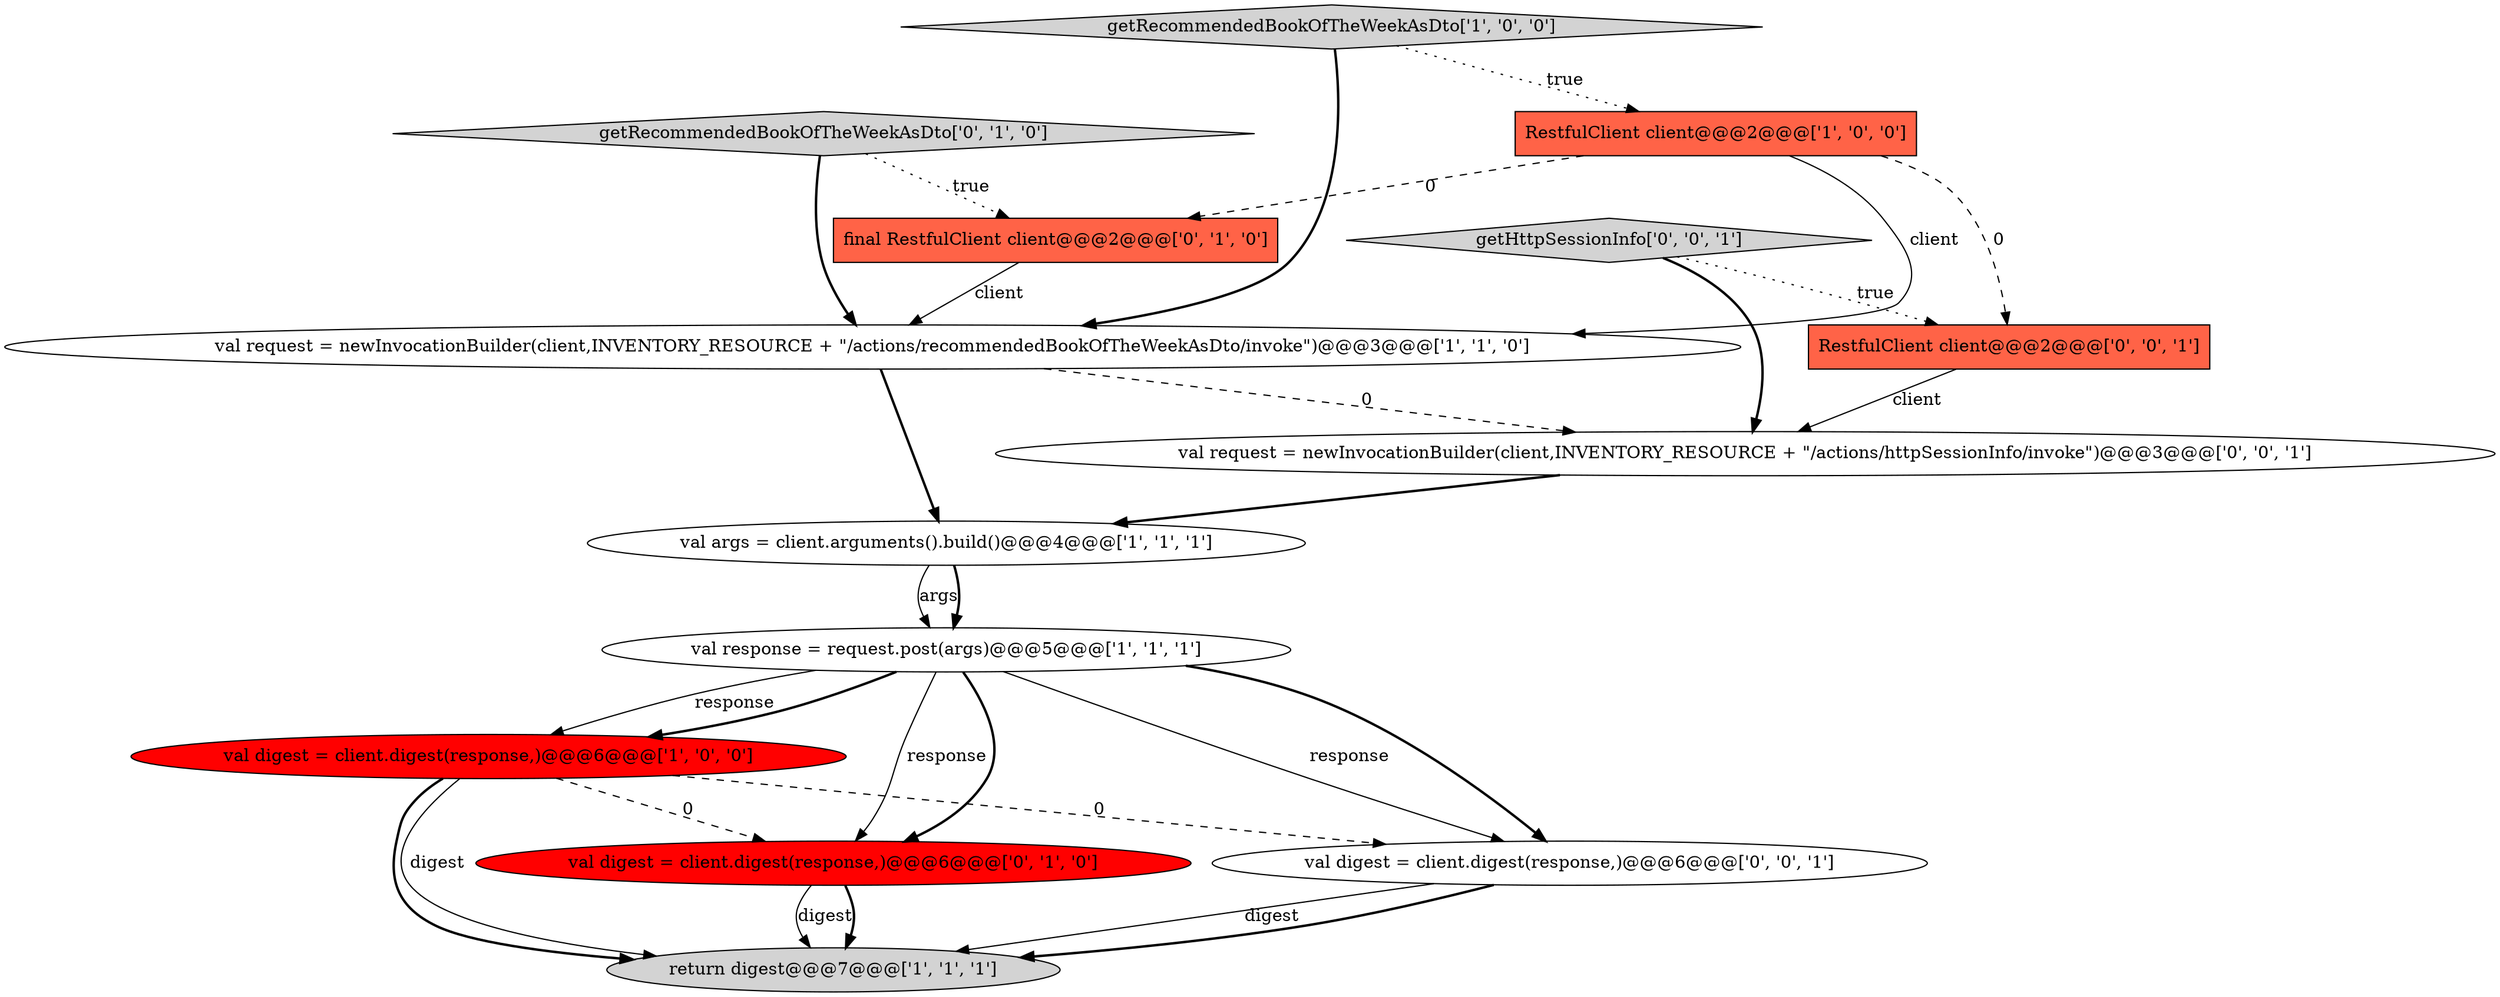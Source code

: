 digraph {
9 [style = filled, label = "final RestfulClient client@@@2@@@['0', '1', '0']", fillcolor = tomato, shape = box image = "AAA1AAABBB2BBB"];
3 [style = filled, label = "val args = client.arguments().build()@@@4@@@['1', '1', '1']", fillcolor = white, shape = ellipse image = "AAA0AAABBB1BBB"];
1 [style = filled, label = "getRecommendedBookOfTheWeekAsDto['1', '0', '0']", fillcolor = lightgray, shape = diamond image = "AAA0AAABBB1BBB"];
12 [style = filled, label = "RestfulClient client@@@2@@@['0', '0', '1']", fillcolor = tomato, shape = box image = "AAA0AAABBB3BBB"];
5 [style = filled, label = "RestfulClient client@@@2@@@['1', '0', '0']", fillcolor = tomato, shape = box image = "AAA1AAABBB1BBB"];
0 [style = filled, label = "val digest = client.digest(response,)@@@6@@@['1', '0', '0']", fillcolor = red, shape = ellipse image = "AAA1AAABBB1BBB"];
10 [style = filled, label = "val request = newInvocationBuilder(client,INVENTORY_RESOURCE + \"/actions/httpSessionInfo/invoke\")@@@3@@@['0', '0', '1']", fillcolor = white, shape = ellipse image = "AAA0AAABBB3BBB"];
11 [style = filled, label = "getHttpSessionInfo['0', '0', '1']", fillcolor = lightgray, shape = diamond image = "AAA0AAABBB3BBB"];
2 [style = filled, label = "val request = newInvocationBuilder(client,INVENTORY_RESOURCE + \"/actions/recommendedBookOfTheWeekAsDto/invoke\")@@@3@@@['1', '1', '0']", fillcolor = white, shape = ellipse image = "AAA0AAABBB1BBB"];
7 [style = filled, label = "getRecommendedBookOfTheWeekAsDto['0', '1', '0']", fillcolor = lightgray, shape = diamond image = "AAA0AAABBB2BBB"];
6 [style = filled, label = "val response = request.post(args)@@@5@@@['1', '1', '1']", fillcolor = white, shape = ellipse image = "AAA0AAABBB1BBB"];
8 [style = filled, label = "val digest = client.digest(response,)@@@6@@@['0', '1', '0']", fillcolor = red, shape = ellipse image = "AAA1AAABBB2BBB"];
4 [style = filled, label = "return digest@@@7@@@['1', '1', '1']", fillcolor = lightgray, shape = ellipse image = "AAA0AAABBB1BBB"];
13 [style = filled, label = "val digest = client.digest(response,)@@@6@@@['0', '0', '1']", fillcolor = white, shape = ellipse image = "AAA0AAABBB3BBB"];
6->0 [style = solid, label="response"];
5->12 [style = dashed, label="0"];
8->4 [style = solid, label="digest"];
9->2 [style = solid, label="client"];
5->2 [style = solid, label="client"];
2->3 [style = bold, label=""];
11->12 [style = dotted, label="true"];
3->6 [style = solid, label="args"];
3->6 [style = bold, label=""];
10->3 [style = bold, label=""];
5->9 [style = dashed, label="0"];
6->0 [style = bold, label=""];
0->4 [style = solid, label="digest"];
6->8 [style = solid, label="response"];
7->9 [style = dotted, label="true"];
2->10 [style = dashed, label="0"];
12->10 [style = solid, label="client"];
0->4 [style = bold, label=""];
13->4 [style = solid, label="digest"];
7->2 [style = bold, label=""];
11->10 [style = bold, label=""];
6->13 [style = bold, label=""];
0->13 [style = dashed, label="0"];
6->8 [style = bold, label=""];
6->13 [style = solid, label="response"];
0->8 [style = dashed, label="0"];
1->2 [style = bold, label=""];
8->4 [style = bold, label=""];
1->5 [style = dotted, label="true"];
13->4 [style = bold, label=""];
}
